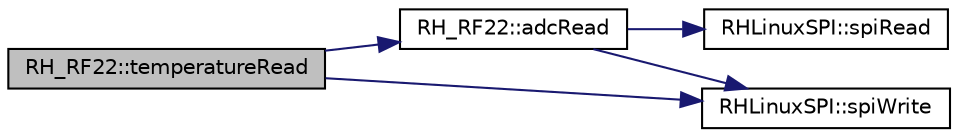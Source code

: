 digraph "RH_RF22::temperatureRead"
{
 // LATEX_PDF_SIZE
  edge [fontname="Helvetica",fontsize="10",labelfontname="Helvetica",labelfontsize="10"];
  node [fontname="Helvetica",fontsize="10",shape=record];
  rankdir="LR";
  Node1 [label="RH_RF22::temperatureRead",height=0.2,width=0.4,color="black", fillcolor="grey75", style="filled", fontcolor="black",tooltip=" "];
  Node1 -> Node2 [color="midnightblue",fontsize="10",style="solid",fontname="Helvetica"];
  Node2 [label="RH_RF22::adcRead",height=0.2,width=0.4,color="black", fillcolor="white", style="filled",URL="$class_r_h___r_f22.html#a5036da335ef0c704cd63799df774b07b",tooltip=" "];
  Node2 -> Node3 [color="midnightblue",fontsize="10",style="solid",fontname="Helvetica"];
  Node3 [label="RHLinuxSPI::spiRead",height=0.2,width=0.4,color="black", fillcolor="white", style="filled",URL="$class_r_h_linux_s_p_i.html#a108544d2b05b5898ae52fa131c002aa2",tooltip=" "];
  Node2 -> Node4 [color="midnightblue",fontsize="10",style="solid",fontname="Helvetica"];
  Node4 [label="RHLinuxSPI::spiWrite",height=0.2,width=0.4,color="black", fillcolor="white", style="filled",URL="$class_r_h_linux_s_p_i.html#a090235d967429bdf01b5a32132ef2d3e",tooltip=" "];
  Node1 -> Node4 [color="midnightblue",fontsize="10",style="solid",fontname="Helvetica"];
}
